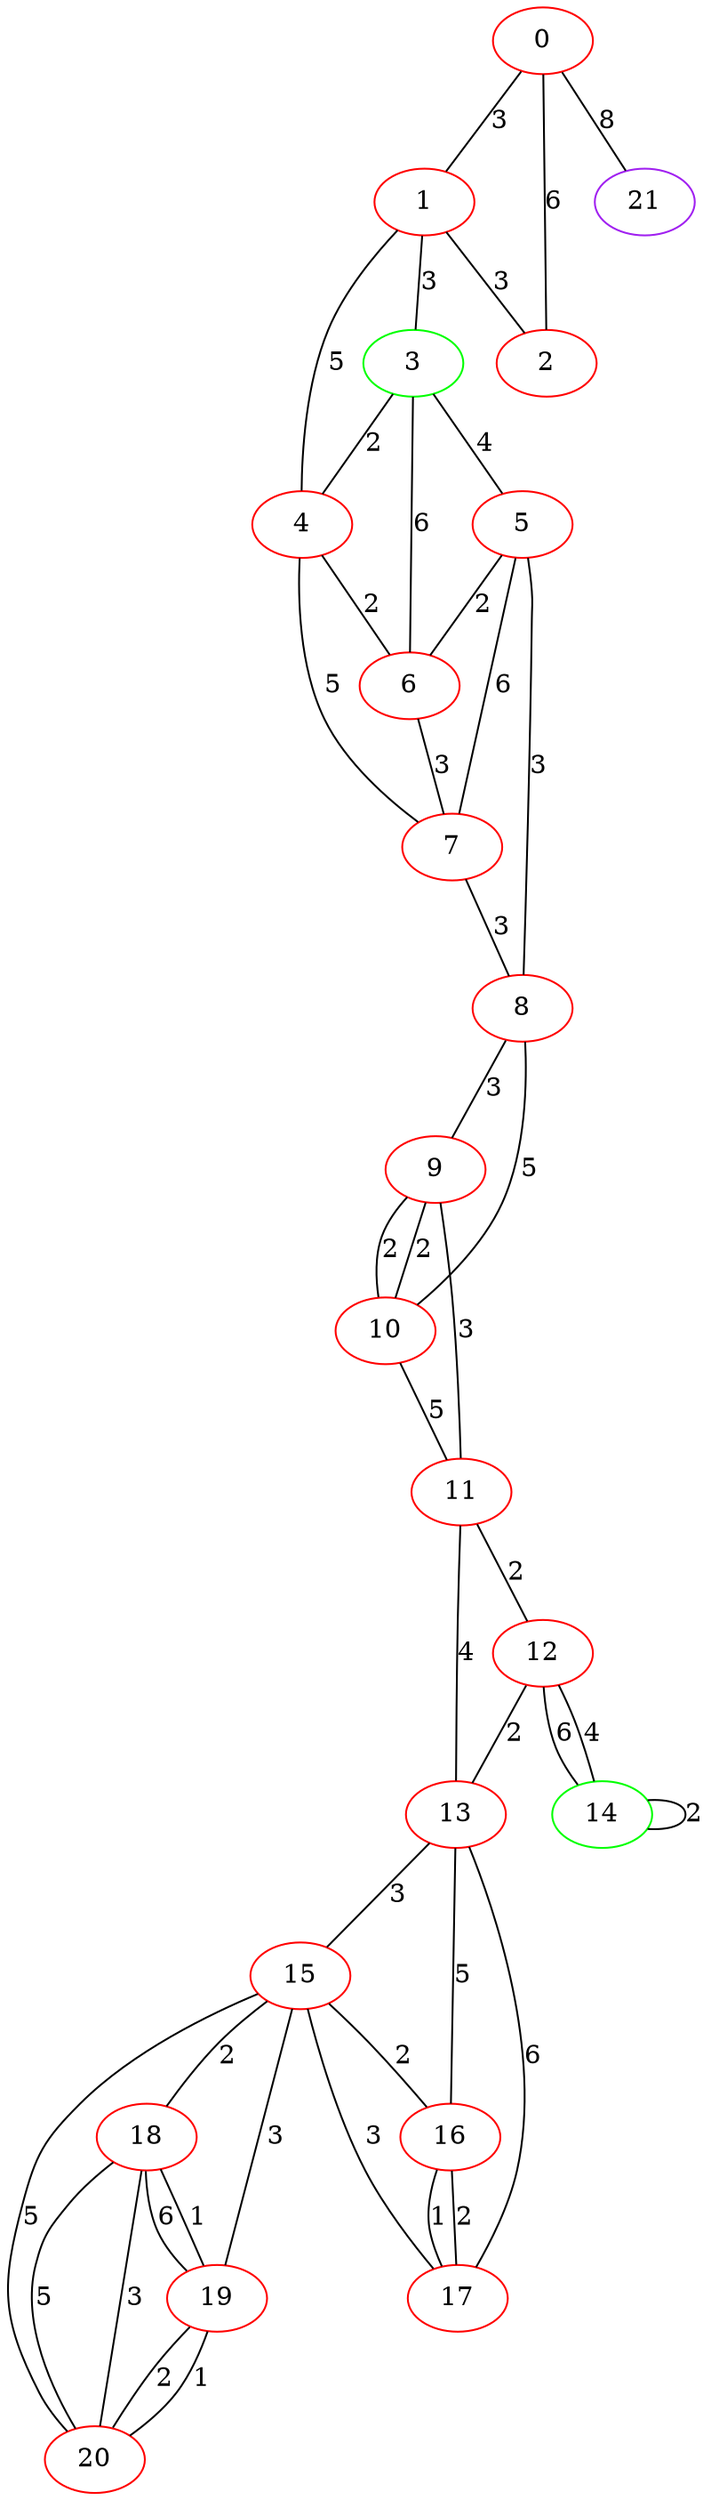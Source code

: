 graph "" {
0 [color=red, weight=1];
1 [color=red, weight=1];
2 [color=red, weight=1];
3 [color=green, weight=2];
4 [color=red, weight=1];
5 [color=red, weight=1];
6 [color=red, weight=1];
7 [color=red, weight=1];
8 [color=red, weight=1];
9 [color=red, weight=1];
10 [color=red, weight=1];
11 [color=red, weight=1];
12 [color=red, weight=1];
13 [color=red, weight=1];
14 [color=green, weight=2];
15 [color=red, weight=1];
16 [color=red, weight=1];
17 [color=red, weight=1];
18 [color=red, weight=1];
19 [color=red, weight=1];
20 [color=red, weight=1];
21 [color=purple, weight=4];
0 -- 1  [key=0, label=3];
0 -- 2  [key=0, label=6];
0 -- 21  [key=0, label=8];
1 -- 2  [key=0, label=3];
1 -- 3  [key=0, label=3];
1 -- 4  [key=0, label=5];
3 -- 4  [key=0, label=2];
3 -- 5  [key=0, label=4];
3 -- 6  [key=0, label=6];
4 -- 6  [key=0, label=2];
4 -- 7  [key=0, label=5];
5 -- 8  [key=0, label=3];
5 -- 6  [key=0, label=2];
5 -- 7  [key=0, label=6];
6 -- 7  [key=0, label=3];
7 -- 8  [key=0, label=3];
8 -- 9  [key=0, label=3];
8 -- 10  [key=0, label=5];
9 -- 10  [key=0, label=2];
9 -- 10  [key=1, label=2];
9 -- 11  [key=0, label=3];
10 -- 11  [key=0, label=5];
11 -- 12  [key=0, label=2];
11 -- 13  [key=0, label=4];
12 -- 13  [key=0, label=2];
12 -- 14  [key=0, label=6];
12 -- 14  [key=1, label=4];
13 -- 16  [key=0, label=5];
13 -- 17  [key=0, label=6];
13 -- 15  [key=0, label=3];
14 -- 14  [key=0, label=2];
15 -- 16  [key=0, label=2];
15 -- 17  [key=0, label=3];
15 -- 18  [key=0, label=2];
15 -- 19  [key=0, label=3];
15 -- 20  [key=0, label=5];
16 -- 17  [key=0, label=1];
16 -- 17  [key=1, label=2];
18 -- 19  [key=0, label=6];
18 -- 19  [key=1, label=1];
18 -- 20  [key=0, label=5];
18 -- 20  [key=1, label=3];
19 -- 20  [key=0, label=1];
19 -- 20  [key=1, label=2];
}
